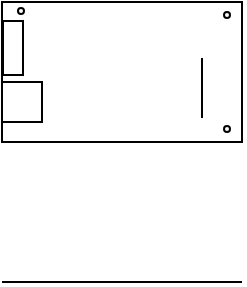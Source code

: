 <mxfile version="10.5.2" type="github"><diagram name="Page-1" id="099fd60b-425b-db50-ffb0-6b813814b670"><mxGraphModel dx="652" dy="369" grid="1" gridSize="10" guides="1" tooltips="1" connect="1" arrows="1" fold="1" page="1" pageScale="1" pageWidth="850" pageHeight="1100" background="#ffffff" math="0" shadow="0"><root><mxCell id="0"/><mxCell id="1" parent="0"/><mxCell id="urlxXoBHdaD6vb6LBoKb-1" value="" style="rounded=0;whiteSpace=wrap;html=1;" vertex="1" parent="1"><mxGeometry x="100" y="330" width="120" height="70" as="geometry"/></mxCell><mxCell id="urlxXoBHdaD6vb6LBoKb-2" value="" style="endArrow=none;html=1;" edge="1" parent="1"><mxGeometry width="50" height="50" relative="1" as="geometry"><mxPoint x="100" y="470" as="sourcePoint"/><mxPoint x="220" y="470" as="targetPoint"/></mxGeometry></mxCell><mxCell id="urlxXoBHdaD6vb6LBoKb-3" value="" style="rounded=0;whiteSpace=wrap;html=1;" vertex="1" parent="1"><mxGeometry x="100" y="370" width="20" height="20" as="geometry"/></mxCell><mxCell id="urlxXoBHdaD6vb6LBoKb-4" value="" style="rounded=0;whiteSpace=wrap;html=1;rotation=90;" vertex="1" parent="1"><mxGeometry x="92" y="348" width="27" height="10" as="geometry"/></mxCell><mxCell id="urlxXoBHdaD6vb6LBoKb-6" value="" style="endArrow=none;html=1;" edge="1" parent="1"><mxGeometry width="50" height="50" relative="1" as="geometry"><mxPoint x="200" y="388" as="sourcePoint"/><mxPoint x="200" y="358" as="targetPoint"/></mxGeometry></mxCell><mxCell id="urlxXoBHdaD6vb6LBoKb-7" value="" style="ellipse;whiteSpace=wrap;html=1;aspect=fixed;" vertex="1" parent="1"><mxGeometry x="211" y="335" width="3" height="3" as="geometry"/></mxCell><mxCell id="urlxXoBHdaD6vb6LBoKb-8" value="" style="ellipse;whiteSpace=wrap;html=1;aspect=fixed;" vertex="1" parent="1"><mxGeometry x="211" y="392" width="3" height="3" as="geometry"/></mxCell><mxCell id="urlxXoBHdaD6vb6LBoKb-9" value="" style="ellipse;whiteSpace=wrap;html=1;aspect=fixed;" vertex="1" parent="1"><mxGeometry x="108" y="333" width="3" height="3" as="geometry"/></mxCell></root></mxGraphModel></diagram></mxfile>